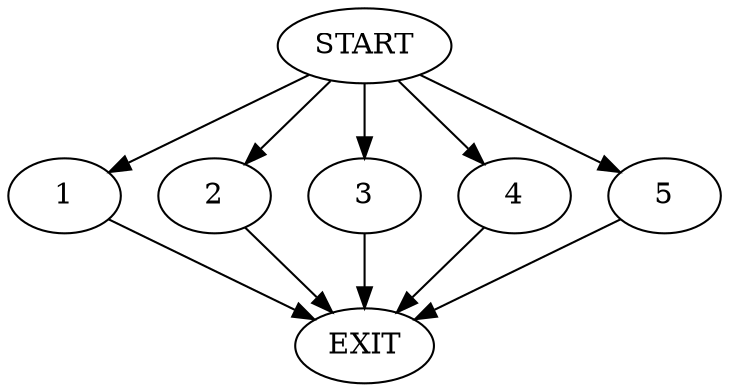 digraph {
0 [label="START"]
6 [label="EXIT"]
0 -> 1
1 -> 6
0 -> 2
2 -> 6
0 -> 3
3 -> 6
0 -> 4
4 -> 6
0 -> 5
5 -> 6
}

